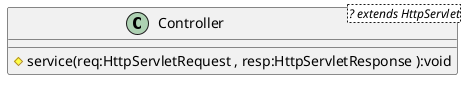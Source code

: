 @startuml

class Controller <? extends HttpServlet>{

    #service(req:HttpServletRequest , resp:HttpServletResponse ):void
        
}

@enduml
